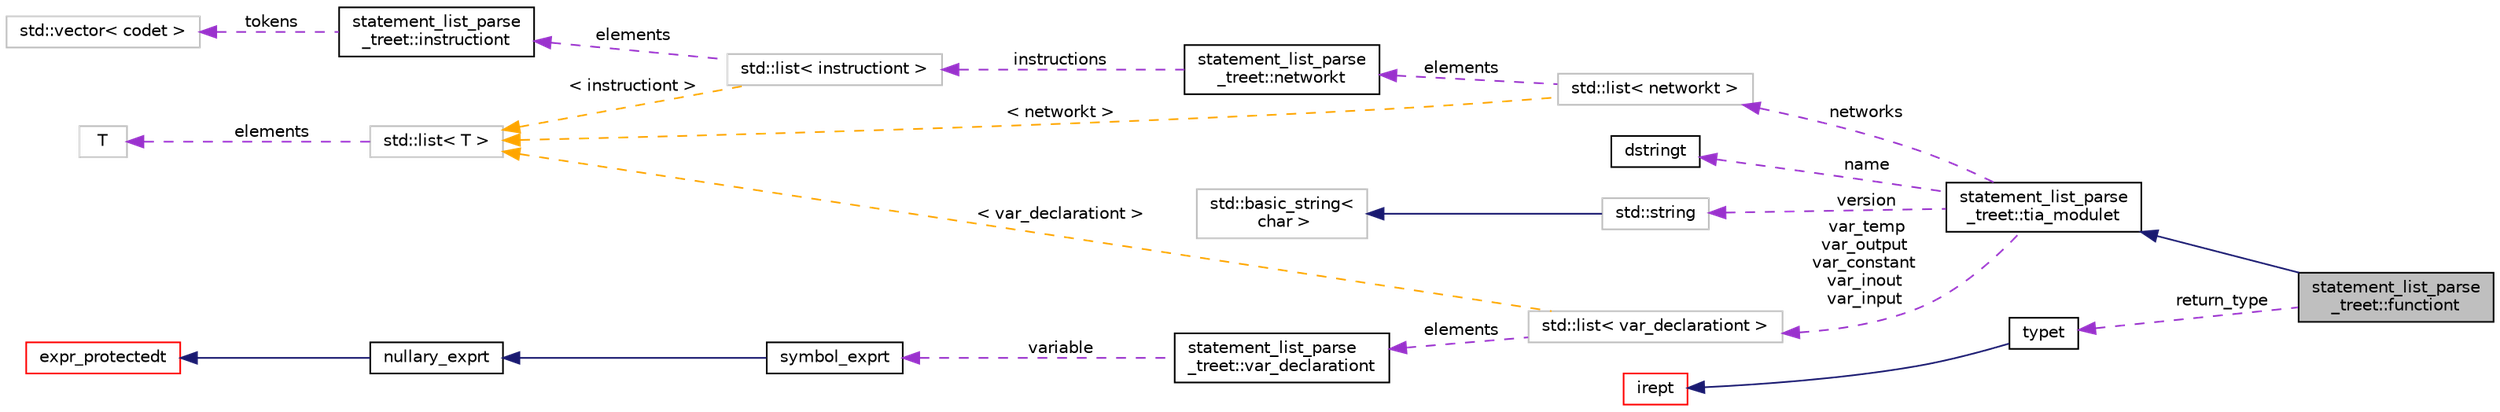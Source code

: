 digraph "statement_list_parse_treet::functiont"
{
 // LATEX_PDF_SIZE
  bgcolor="transparent";
  edge [fontname="Helvetica",fontsize="10",labelfontname="Helvetica",labelfontsize="10"];
  node [fontname="Helvetica",fontsize="10",shape=record];
  rankdir="LR";
  Node1 [label="statement_list_parse\l_treet::functiont",height=0.2,width=0.4,color="black", fillcolor="grey75", style="filled", fontcolor="black",tooltip="Structure for a simple function in Statement List."];
  Node2 -> Node1 [dir="back",color="midnightblue",fontsize="10",style="solid",fontname="Helvetica"];
  Node2 [label="statement_list_parse\l_treet::tia_modulet",height=0.2,width=0.4,color="black",URL="$structstatement__list__parse__treet_1_1tia__modulet.html",tooltip="Base element of all modules in the Totally Integrated Automation (TIA) portal by Siemens."];
  Node3 -> Node2 [dir="back",color="darkorchid3",fontsize="10",style="dashed",label=" name" ,fontname="Helvetica"];
  Node3 [label="dstringt",height=0.2,width=0.4,color="black",URL="$classdstringt.html",tooltip="dstringt has one field, an unsigned integer no which is an index into a static table of strings."];
  Node4 -> Node2 [dir="back",color="darkorchid3",fontsize="10",style="dashed",label=" version" ,fontname="Helvetica"];
  Node4 [label="std::string",height=0.2,width=0.4,color="grey75",tooltip="STL class."];
  Node5 -> Node4 [dir="back",color="midnightblue",fontsize="10",style="solid",fontname="Helvetica"];
  Node5 [label="std::basic_string\<\l char \>",height=0.2,width=0.4,color="grey75",tooltip="STL class."];
  Node6 -> Node2 [dir="back",color="darkorchid3",fontsize="10",style="dashed",label=" networks" ,fontname="Helvetica"];
  Node6 [label="std::list\< networkt \>",height=0.2,width=0.4,color="grey75",tooltip=" "];
  Node7 -> Node6 [dir="back",color="darkorchid3",fontsize="10",style="dashed",label=" elements" ,fontname="Helvetica"];
  Node7 [label="statement_list_parse\l_treet::networkt",height=0.2,width=0.4,color="black",URL="$structstatement__list__parse__treet_1_1networkt.html",tooltip="Representation of a network in Siemens TIA."];
  Node8 -> Node7 [dir="back",color="darkorchid3",fontsize="10",style="dashed",label=" instructions" ,fontname="Helvetica"];
  Node8 [label="std::list\< instructiont \>",height=0.2,width=0.4,color="grey75",tooltip=" "];
  Node9 -> Node8 [dir="back",color="darkorchid3",fontsize="10",style="dashed",label=" elements" ,fontname="Helvetica"];
  Node9 [label="statement_list_parse\l_treet::instructiont",height=0.2,width=0.4,color="black",URL="$structstatement__list__parse__treet_1_1instructiont.html",tooltip="Represents a regular Statement List instruction which consists out of one or more codet tokens."];
  Node10 -> Node9 [dir="back",color="darkorchid3",fontsize="10",style="dashed",label=" tokens" ,fontname="Helvetica"];
  Node10 [label="std::vector\< codet \>",height=0.2,width=0.4,color="grey75",tooltip=" "];
  Node21 -> Node8 [dir="back",color="orange",fontsize="10",style="dashed",label=" \< instructiont \>" ,fontname="Helvetica"];
  Node21 [label="std::list\< T \>",height=0.2,width=0.4,color="grey75",tooltip="STL class."];
  Node19 -> Node21 [dir="back",color="darkorchid3",fontsize="10",style="dashed",label=" elements" ,fontname="Helvetica"];
  Node19 [label="T",height=0.2,width=0.4,color="grey75",tooltip=" "];
  Node21 -> Node6 [dir="back",color="orange",fontsize="10",style="dashed",label=" \< networkt \>" ,fontname="Helvetica"];
  Node22 -> Node2 [dir="back",color="darkorchid3",fontsize="10",style="dashed",label=" var_temp\nvar_output\nvar_constant\nvar_inout\nvar_input" ,fontname="Helvetica"];
  Node22 [label="std::list\< var_declarationt \>",height=0.2,width=0.4,color="grey75",tooltip=" "];
  Node23 -> Node22 [dir="back",color="darkorchid3",fontsize="10",style="dashed",label=" elements" ,fontname="Helvetica"];
  Node23 [label="statement_list_parse\l_treet::var_declarationt",height=0.2,width=0.4,color="black",URL="$structstatement__list__parse__treet_1_1var__declarationt.html",tooltip="Struct for a single variable declaration in Statement List."];
  Node24 -> Node23 [dir="back",color="darkorchid3",fontsize="10",style="dashed",label=" variable" ,fontname="Helvetica"];
  Node24 [label="symbol_exprt",height=0.2,width=0.4,color="black",URL="$classsymbol__exprt.html",tooltip="Expression to hold a symbol (variable)"];
  Node25 -> Node24 [dir="back",color="midnightblue",fontsize="10",style="solid",fontname="Helvetica"];
  Node25 [label="nullary_exprt",height=0.2,width=0.4,color="black",URL="$classnullary__exprt.html",tooltip="An expression without operands."];
  Node26 -> Node25 [dir="back",color="midnightblue",fontsize="10",style="solid",fontname="Helvetica"];
  Node26 [label="expr_protectedt",height=0.2,width=0.4,color="red",URL="$classexpr__protectedt.html",tooltip="Base class for all expressions."];
  Node21 -> Node22 [dir="back",color="orange",fontsize="10",style="dashed",label=" \< var_declarationt \>" ,fontname="Helvetica"];
  Node27 -> Node1 [dir="back",color="darkorchid3",fontsize="10",style="dashed",label=" return_type" ,fontname="Helvetica"];
  Node27 [label="typet",height=0.2,width=0.4,color="black",URL="$classtypet.html",tooltip="The type of an expression, extends irept."];
  Node13 -> Node27 [dir="back",color="midnightblue",fontsize="10",style="solid",fontname="Helvetica"];
  Node13 [label="irept",height=0.2,width=0.4,color="red",URL="$classirept.html",tooltip="There are a large number of kinds of tree structured or tree-like data in CPROVER."];
}

